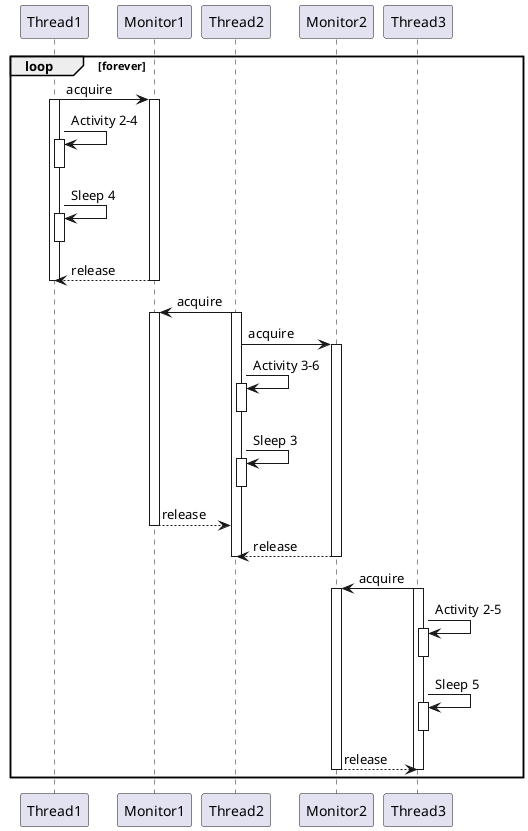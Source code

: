 @startuml

loop forever


    Thread1 -> Monitor1: acquire
    activate Thread1
    activate Monitor1
    Thread1 -> Thread1: Activity 2-4
    activate Thread1
    deactivate Thread1
    Thread1 -> Thread1: Sleep 4
    activate Thread1
    deactivate Thread1
    Thread1 <-- Monitor1: release
    deactivate Monitor1
    deactivate Thread1

    Thread2 -> Monitor1: acquire
    activate Thread2
    activate Monitor1
    Thread2 -> Monitor2: acquire
    activate Monitor2
    Thread2 -> Thread2: Activity 3-6
    activate Thread2
    deactivate Thread2
    Thread2 -> Thread2: Sleep 3
    activate Thread2
    deactivate Thread2
    Thread2 <-- Monitor1 : release
    deactivate Monitor1
    Thread2 <-- Monitor2 : release
    deactivate Monitor2
    deactivate Thread2

    Thread3 -> Monitor2: acquire
    activate Thread3
    activate Monitor2
    Thread3 -> Thread3: Activity 2-5
    activate Thread3
    deactivate Thread3
    Thread3 -> Thread3: Sleep 5
    activate Thread3
    deactivate Thread3
    Thread3 <-- Monitor2: release
    deactivate Monitor2
    deactivate Thread3
end loop

@enduml